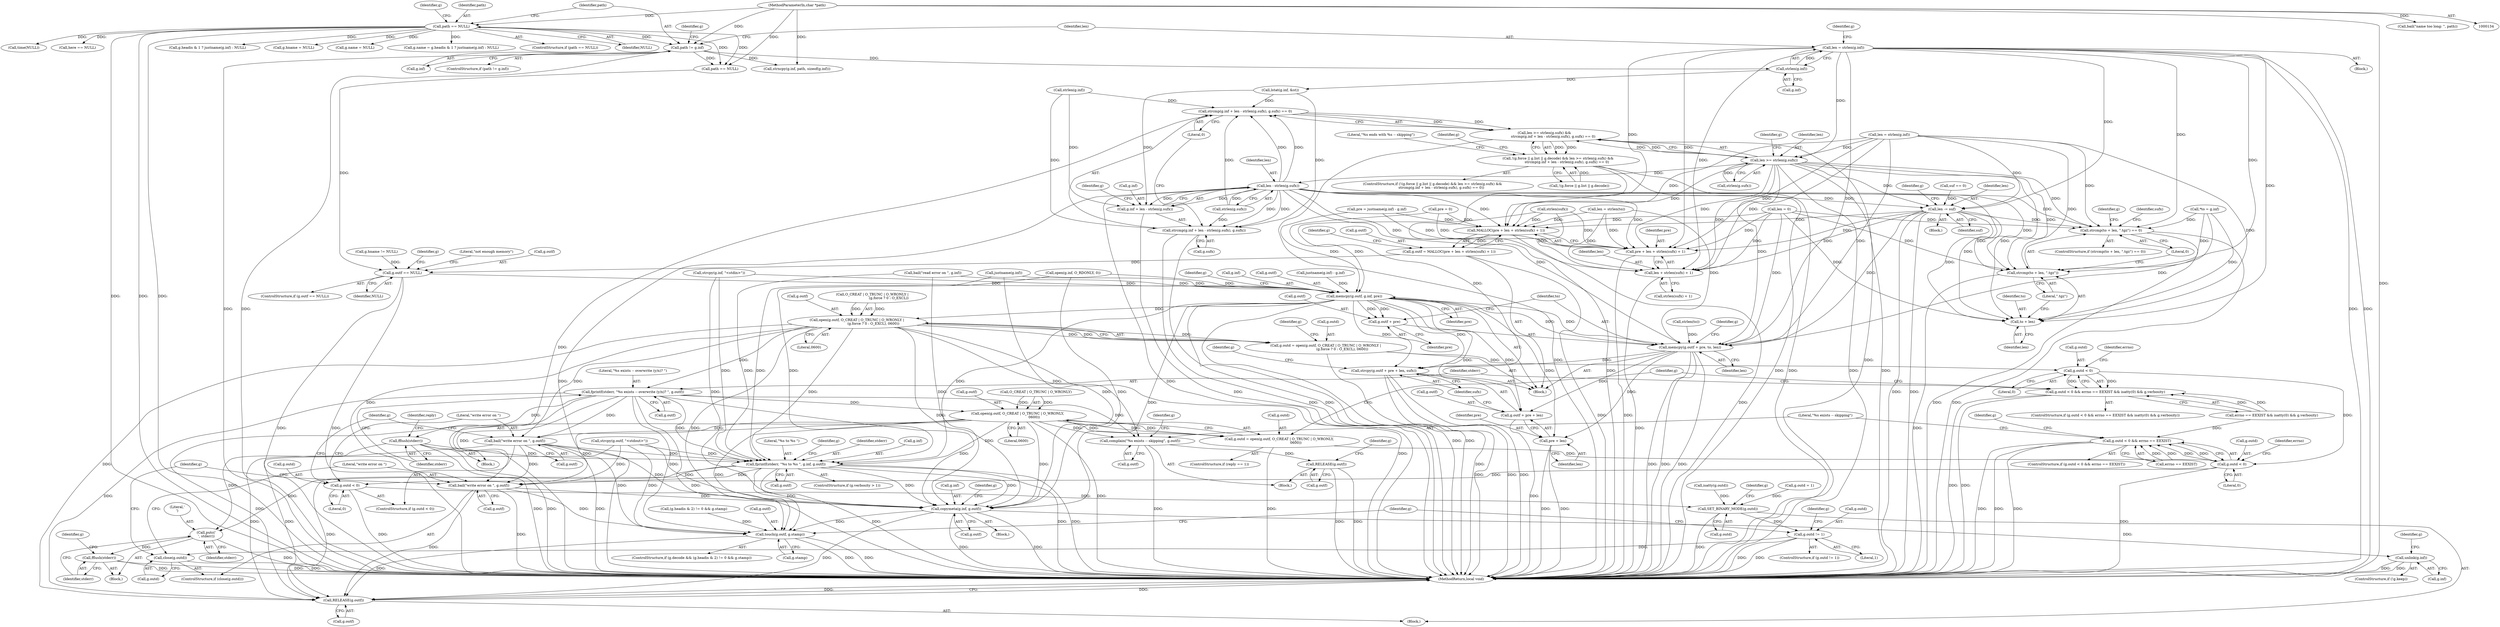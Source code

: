 digraph "0_pigz_fdad1406b3ec809f4954ff7cdf9e99eb18c2458f@API" {
"1000225" [label="(Call,len = strlen(g.inf))"];
"1000227" [label="(Call,strlen(g.inf))"];
"1000196" [label="(Call,path != g.inf)"];
"1000148" [label="(Call,path == NULL)"];
"1000135" [label="(MethodParameterIn,char *path)"];
"1000687" [label="(Call,len >= strlen(g.sufx))"];
"1000686" [label="(Call,len >= strlen(g.sufx) &&\n                strcmp(g.inf + len - strlen(g.sufx), g.sufx) == 0)"];
"1000673" [label="(Call,!(g.force || g.list || g.decode) && len >= strlen(g.sufx) &&\n                strcmp(g.inf + len - strlen(g.sufx), g.sufx) == 0)"];
"1000699" [label="(Call,len - strlen(g.sufx))"];
"1000693" [label="(Call,strcmp(g.inf + len - strlen(g.sufx), g.sufx) == 0)"];
"1000694" [label="(Call,strcmp(g.inf + len - strlen(g.sufx), g.sufx))"];
"1000695" [label="(Call,g.inf + len - strlen(g.sufx))"];
"1000754" [label="(Call,len -= suf)"];
"1001071" [label="(Call,strcmp(to + len, \".tgz\") == 0)"];
"1001072" [label="(Call,strcmp(to + len, \".tgz\"))"];
"1001073" [label="(Call,to + len)"];
"1001091" [label="(Call,MALLOC(pre + len + strlen(sufx) + 1))"];
"1001087" [label="(Call,g.outf = MALLOC(pre + len + strlen(sufx) + 1))"];
"1001101" [label="(Call,g.outf == NULL)"];
"1001109" [label="(Call,memcpy(g.outf, g.inf, pre))"];
"1001117" [label="(Call,memcpy(g.outf + pre, to, len))"];
"1001125" [label="(Call,strcpy(g.outf + pre + len, sufx))"];
"1001126" [label="(Call,g.outf + pre + len)"];
"1001130" [label="(Call,pre + len)"];
"1001118" [label="(Call,g.outf + pre)"];
"1001138" [label="(Call,open(g.outf, O_CREAT | O_TRUNC | O_WRONLY |\n                              (g.force ? 0 : O_EXCL), 0600))"];
"1001134" [label="(Call,g.outd = open(g.outf, O_CREAT | O_TRUNC | O_WRONLY |\n                              (g.force ? 0 : O_EXCL), 0600))"];
"1001157" [label="(Call,g.outd < 0)"];
"1001156" [label="(Call,g.outd < 0 && errno == EEXIST && isatty(0) && g.verbosity)"];
"1001247" [label="(Call,g.outd < 0)"];
"1001246" [label="(Call,g.outd < 0 && errno == EEXIST)"];
"1001281" [label="(Call,g.outd < 0)"];
"1001291" [label="(Call,SET_BINARY_MODE(g.outd))"];
"1001366" [label="(Call,g.outd != 1)"];
"1001373" [label="(Call,close(g.outd))"];
"1001175" [label="(Call,fprintf(stderr, \"%s exists -- overwrite (y/n)? \", g.outf))"];
"1001181" [label="(Call,fflush(stderr))"];
"1001305" [label="(Call,fprintf(stderr, \"%s to %s \", g.inf, g.outf))"];
"1001350" [label="(Call,putc('\n', stderr))"];
"1001353" [label="(Call,fflush(stderr))"];
"1001377" [label="(Call,bail(\"write error on \", g.outf))"];
"1001395" [label="(Call,copymeta(g.inf, g.outf))"];
"1001407" [label="(Call,unlink(g.inf))"];
"1001427" [label="(Call,touch(g.outf, g.stamp))"];
"1001434" [label="(Call,RELEASE(g.outf))"];
"1001235" [label="(Call,open(g.outf, O_CREAT | O_TRUNC | O_WRONLY,\n                              0600))"];
"1001231" [label="(Call,g.outd = open(g.outf, O_CREAT | O_TRUNC | O_WRONLY,\n                              0600))"];
"1001256" [label="(Call,complain(\"%s exists -- skipping\", g.outf))"];
"1001261" [label="(Call,RELEASE(g.outf))"];
"1001286" [label="(Call,bail(\"write error on \", g.outf))"];
"1001092" [label="(Call,pre + len + strlen(sufx) + 1)"];
"1001094" [label="(Call,len + strlen(sufx) + 1)"];
"1000708" [label="(Literal,0)"];
"1001232" [label="(Call,g.outd)"];
"1001261" [label="(Call,RELEASE(g.outf))"];
"1000782" [label="(Call,g.headis & 1 ? justname(g.inf) : NULL)"];
"1000222" [label="(Call,bail(\"name too long: \", path))"];
"1000695" [label="(Call,g.inf + len - strlen(g.sufx))"];
"1001427" [label="(Call,touch(g.outf, g.stamp))"];
"1001116" [label="(Identifier,pre)"];
"1001094" [label="(Call,len + strlen(sufx) + 1)"];
"1001251" [label="(Literal,0)"];
"1000706" [label="(Identifier,g)"];
"1001105" [label="(Identifier,NULL)"];
"1001176" [label="(Identifier,stderr)"];
"1001095" [label="(Identifier,len)"];
"1000672" [label="(ControlStructure,if (!(g.force || g.list || g.decode) && len >= strlen(g.sufx) &&\n                strcmp(g.inf + len - strlen(g.sufx), g.sufx) == 0))"];
"1001354" [label="(Identifier,stderr)"];
"1001349" [label="(Block,)"];
"1000693" [label="(Call,strcmp(g.inf + len - strlen(g.sufx), g.sufx) == 0)"];
"1001283" [label="(Identifier,g)"];
"1001384" [label="(Identifier,g)"];
"1001395" [label="(Call,copymeta(g.inf, g.outf))"];
"1000194" [label="(Block,)"];
"1001286" [label="(Call,bail(\"write error on \", g.outf))"];
"1001293" [label="(Identifier,g)"];
"1000759" [label="(Identifier,g)"];
"1001070" [label="(ControlStructure,if (strcmp(to + len, \".tgz\") == 0))"];
"1001181" [label="(Call,fflush(stderr))"];
"1001365" [label="(ControlStructure,if (g.outd != 1))"];
"1000302" [label="(Call,len = strlen(g.inf))"];
"1001399" [label="(Call,g.outf)"];
"1000701" [label="(Call,strlen(g.sufx))"];
"1001026" [label="(Call,pre = 0)"];
"1001377" [label="(Call,bail(\"write error on \", g.outf))"];
"1000202" [label="(Call,strncpy(g.inf, path, sizeof(g.inf)))"];
"1000985" [label="(Call,strcpy(g.outf, \"<stdout>\"))"];
"1000227" [label="(Call,strlen(g.inf))"];
"1001297" [label="(Identifier,g)"];
"1001125" [label="(Call,strcpy(g.outf + pre + len, sufx))"];
"1001132" [label="(Identifier,len)"];
"1001258" [label="(Call,g.outf)"];
"1001282" [label="(Call,g.outd)"];
"1001256" [label="(Call,complain(\"%s exists -- skipping\", g.outf))"];
"1001434" [label="(Call,RELEASE(g.outf))"];
"1001255" [label="(Block,)"];
"1001014" [label="(Block,)"];
"1001375" [label="(Identifier,g)"];
"1001239" [label="(Call,O_CREAT | O_TRUNC | O_WRONLY)"];
"1001067" [label="(Call,strlen(to))"];
"1000232" [label="(Call,lstat(g.inf, &st))"];
"1001091" [label="(Call,MALLOC(pre + len + strlen(sufx) + 1))"];
"1001159" [label="(Identifier,g)"];
"1001308" [label="(Call,g.inf)"];
"1000697" [label="(Identifier,g)"];
"1001247" [label="(Call,g.outd < 0)"];
"1000674" [label="(Call,!(g.force || g.list || g.decode))"];
"1001414" [label="(Identifier,g)"];
"1000304" [label="(Call,strlen(g.inf))"];
"1001307" [label="(Literal,\"%s to %s \")"];
"1001287" [label="(Literal,\"write error on \")"];
"1001358" [label="(Identifier,g)"];
"1001072" [label="(Call,strcmp(to + len, \".tgz\"))"];
"1001366" [label="(Call,g.outd != 1)"];
"1000811" [label="(Call,g.hname = NULL)"];
"1001043" [label="(Call,g.hname != NULL)"];
"1001428" [label="(Call,g.outf)"];
"1001135" [label="(Call,g.outd)"];
"1000687" [label="(Call,len >= strlen(g.sufx))"];
"1001136" [label="(Identifier,g)"];
"1001126" [label="(Call,g.outf + pre + len)"];
"1000990" [label="(Call,g.outd = 1)"];
"1001089" [label="(Identifier,g)"];
"1001394" [label="(Block,)"];
"1001131" [label="(Identifier,pre)"];
"1001372" [label="(ControlStructure,if (close(g.outd)))"];
"1001049" [label="(Call,pre = justname(g.inf) - g.inf)"];
"1001246" [label="(Call,g.outd < 0 && errno == EEXIST)"];
"1000788" [label="(Call,justname(g.inf))"];
"1000696" [label="(Call,g.inf)"];
"1000960" [label="(Call,path == NULL)"];
"1001263" [label="(Identifier,g)"];
"1000744" [label="(Call,suf == 0)"];
"1000755" [label="(Identifier,len)"];
"1001407" [label="(Call,unlink(g.inf))"];
"1001101" [label="(Call,g.outf == NULL)"];
"1001139" [label="(Call,g.outf)"];
"1001164" [label="(Identifier,errno)"];
"1001438" [label="(MethodReturn,local void)"];
"1001396" [label="(Call,g.inf)"];
"1001120" [label="(Identifier,g)"];
"1001280" [label="(ControlStructure,if (g.outd < 0))"];
"1001379" [label="(Call,g.outf)"];
"1001408" [label="(Call,g.inf)"];
"1000162" [label="(Call,g.name = NULL)"];
"1001117" [label="(Call,memcpy(g.outf + pre, to, len))"];
"1000754" [label="(Call,len -= suf)"];
"1001128" [label="(Identifier,g)"];
"1000135" [label="(MethodParameterIn,char *path)"];
"1001249" [label="(Identifier,g)"];
"1000204" [label="(Identifier,g)"];
"1001373" [label="(Call,close(g.outd))"];
"1001378" [label="(Literal,\"write error on \")"];
"1000778" [label="(Call,g.name = g.headis & 1 ? justname(g.inf) : NULL)"];
"1001130" [label="(Call,pre + len)"];
"1001435" [label="(Call,g.outf)"];
"1001285" [label="(Literal,0)"];
"1000711" [label="(Literal,\"%s ends with %s -- skipping\")"];
"1001316" [label="(Identifier,g)"];
"1001257" [label="(Literal,\"%s exists -- skipping\")"];
"1001177" [label="(Literal,\"%s exists -- overwrite (y/n)? \")"];
"1001370" [label="(Literal,1)"];
"1000673" [label="(Call,!(g.force || g.list || g.decode) && len >= strlen(g.sufx) &&\n                strcmp(g.inf + len - strlen(g.sufx), g.sufx) == 0)"];
"1001306" [label="(Identifier,stderr)"];
"1001431" [label="(Call,g.stamp)"];
"1001262" [label="(Call,g.outf)"];
"1001411" [label="(ControlStructure,if (g.decode && (g.headis & 2) != 0 && g.stamp))"];
"1000147" [label="(ControlStructure,if (path == NULL))"];
"1000149" [label="(Identifier,path)"];
"1001113" [label="(Call,g.inf)"];
"1001291" [label="(Call,SET_BINARY_MODE(g.outd))"];
"1001111" [label="(Identifier,g)"];
"1000190" [label="(Call,len = 0)"];
"1001079" [label="(Identifier,sufx)"];
"1001288" [label="(Call,g.outf)"];
"1001076" [label="(Literal,\".tgz\")"];
"1001075" [label="(Identifier,len)"];
"1001074" [label="(Identifier,to)"];
"1001172" [label="(Block,)"];
"1001162" [label="(Call,errno == EEXIST && isatty(0) && g.verbosity)"];
"1000705" [label="(Call,g.sufx)"];
"1001374" [label="(Call,g.outd)"];
"1001118" [label="(Call,g.outf + pre)"];
"1001155" [label="(ControlStructure,if (g.outd < 0 && errno == EEXIST && isatty(0) && g.verbosity))"];
"1000226" [label="(Identifier,len)"];
"1001367" [label="(Call,g.outd)"];
"1001353" [label="(Call,fflush(stderr))"];
"1000700" [label="(Identifier,len)"];
"1001073" [label="(Call,to + len)"];
"1001127" [label="(Call,g.outf)"];
"1001182" [label="(Identifier,stderr)"];
"1001110" [label="(Call,g.outf)"];
"1001157" [label="(Call,g.outd < 0)"];
"1001416" [label="(Call,(g.headis & 2) != 0 && g.stamp)"];
"1001436" [label="(Identifier,g)"];
"1001245" [label="(ControlStructure,if (g.outd < 0 && errno == EEXIST))"];
"1001006" [label="(Call,isatty(g.outd))"];
"1001252" [label="(Call,errno == EEXIST)"];
"1001402" [label="(ControlStructure,if (!g.keep))"];
"1001097" [label="(Call,strlen(sufx))"];
"1001305" [label="(Call,fprintf(stderr, \"%s to %s \", g.inf, g.outf))"];
"1001016" [label="(Call,*to = g.inf)"];
"1000150" [label="(Identifier,NULL)"];
"1001311" [label="(Call,g.outf)"];
"1000761" [label="(Call,open(g.inf, O_RDONLY, 0))"];
"1001158" [label="(Call,g.outd)"];
"1001051" [label="(Call,justname(g.inf) - g.inf)"];
"1001175" [label="(Call,fprintf(stderr, \"%s exists -- overwrite (y/n)? \", g.outf))"];
"1001184" [label="(Identifier,reply)"];
"1001405" [label="(Identifier,g)"];
"1000197" [label="(Identifier,path)"];
"1001292" [label="(Call,g.outd)"];
"1001248" [label="(Call,g.outd)"];
"1001107" [label="(Literal,\"not enough memory\")"];
"1001133" [label="(Identifier,sufx)"];
"1000234" [label="(Identifier,g)"];
"1001299" [label="(ControlStructure,if (g.verbosity > 1))"];
"1001122" [label="(Identifier,pre)"];
"1001123" [label="(Identifier,to)"];
"1001119" [label="(Call,g.outf)"];
"1000136" [label="(Block,)"];
"1001267" [label="(Identifier,g)"];
"1001071" [label="(Call,strcmp(to + len, \".tgz\") == 0)"];
"1001161" [label="(Literal,0)"];
"1001154" [label="(Literal,0600)"];
"1000688" [label="(Identifier,len)"];
"1000148" [label="(Call,path == NULL)"];
"1001281" [label="(Call,g.outd < 0)"];
"1001236" [label="(Call,g.outf)"];
"1001065" [label="(Call,len = strlen(to))"];
"1001351" [label="(Literal,'\n')"];
"1001088" [label="(Call,g.outf)"];
"1001235" [label="(Call,open(g.outf, O_CREAT | O_TRUNC | O_WRONLY,\n                              0600))"];
"1000184" [label="(Call,time(NULL))"];
"1001244" [label="(Literal,0600)"];
"1001124" [label="(Identifier,len)"];
"1001087" [label="(Call,g.outf = MALLOC(pre + len + strlen(sufx) + 1))"];
"1001134" [label="(Call,g.outd = open(g.outf, O_CREAT | O_TRUNC | O_WRONLY |\n                              (g.force ? 0 : O_EXCL), 0600))"];
"1000694" [label="(Call,strcmp(g.inf + len - strlen(g.sufx), g.sufx))"];
"1001103" [label="(Identifier,g)"];
"1001077" [label="(Literal,0)"];
"1001156" [label="(Call,g.outd < 0 && errno == EEXIST && isatty(0) && g.verbosity)"];
"1001178" [label="(Call,g.outf)"];
"1001350" [label="(Call,putc('\n', stderr))"];
"1000228" [label="(Call,g.inf)"];
"1001142" [label="(Call,O_CREAT | O_TRUNC | O_WRONLY |\n                              (g.force ? 0 : O_EXCL))"];
"1000196" [label="(Call,path != g.inf)"];
"1000152" [label="(Call,strcpy(g.inf, \"<stdin>\"))"];
"1001352" [label="(Identifier,stderr)"];
"1000225" [label="(Call,len = strlen(g.inf))"];
"1000686" [label="(Call,len >= strlen(g.sufx) &&\n                strcmp(g.inf + len - strlen(g.sufx), g.sufx) == 0)"];
"1000773" [label="(Call,bail(\"read error on \", g.inf))"];
"1001093" [label="(Identifier,pre)"];
"1000409" [label="(Call,here == NULL)"];
"1001102" [label="(Call,g.outf)"];
"1000195" [label="(ControlStructure,if (path != g.inf))"];
"1001100" [label="(ControlStructure,if (g.outf == NULL))"];
"1001096" [label="(Call,strlen(sufx) + 1)"];
"1001231" [label="(Call,g.outd = open(g.outf, O_CREAT | O_TRUNC | O_WRONLY,\n                              0600))"];
"1000756" [label="(Identifier,suf)"];
"1001253" [label="(Identifier,errno)"];
"1000735" [label="(Block,)"];
"1000689" [label="(Call,strlen(g.sufx))"];
"1000723" [label="(Identifier,g)"];
"1000699" [label="(Call,len - strlen(g.sufx))"];
"1000198" [label="(Call,g.inf)"];
"1001109" [label="(Call,memcpy(g.outf, g.inf, pre))"];
"1001138" [label="(Call,open(g.outf, O_CREAT | O_TRUNC | O_WRONLY |\n                              (g.force ? 0 : O_EXCL), 0600))"];
"1001227" [label="(ControlStructure,if (reply == 1))"];
"1001092" [label="(Call,pre + len + strlen(sufx) + 1)"];
"1000154" [label="(Identifier,g)"];
"1000225" -> "1000194"  [label="AST: "];
"1000225" -> "1000227"  [label="CFG: "];
"1000226" -> "1000225"  [label="AST: "];
"1000227" -> "1000225"  [label="AST: "];
"1000234" -> "1000225"  [label="CFG: "];
"1000225" -> "1001438"  [label="DDG: "];
"1000225" -> "1001438"  [label="DDG: "];
"1000227" -> "1000225"  [label="DDG: "];
"1000225" -> "1000687"  [label="DDG: "];
"1000225" -> "1000754"  [label="DDG: "];
"1000225" -> "1001071"  [label="DDG: "];
"1000225" -> "1001072"  [label="DDG: "];
"1000225" -> "1001073"  [label="DDG: "];
"1000225" -> "1001091"  [label="DDG: "];
"1000225" -> "1001092"  [label="DDG: "];
"1000225" -> "1001094"  [label="DDG: "];
"1000225" -> "1001117"  [label="DDG: "];
"1000227" -> "1000228"  [label="CFG: "];
"1000228" -> "1000227"  [label="AST: "];
"1000196" -> "1000227"  [label="DDG: "];
"1000227" -> "1000232"  [label="DDG: "];
"1000196" -> "1000195"  [label="AST: "];
"1000196" -> "1000198"  [label="CFG: "];
"1000197" -> "1000196"  [label="AST: "];
"1000198" -> "1000196"  [label="AST: "];
"1000204" -> "1000196"  [label="CFG: "];
"1000226" -> "1000196"  [label="CFG: "];
"1000196" -> "1001438"  [label="DDG: "];
"1000196" -> "1001438"  [label="DDG: "];
"1000148" -> "1000196"  [label="DDG: "];
"1000135" -> "1000196"  [label="DDG: "];
"1000196" -> "1000202"  [label="DDG: "];
"1000196" -> "1000960"  [label="DDG: "];
"1000148" -> "1000147"  [label="AST: "];
"1000148" -> "1000150"  [label="CFG: "];
"1000149" -> "1000148"  [label="AST: "];
"1000150" -> "1000148"  [label="AST: "];
"1000154" -> "1000148"  [label="CFG: "];
"1000197" -> "1000148"  [label="CFG: "];
"1000148" -> "1001438"  [label="DDG: "];
"1000148" -> "1001438"  [label="DDG: "];
"1000148" -> "1001438"  [label="DDG: "];
"1000135" -> "1000148"  [label="DDG: "];
"1000148" -> "1000162"  [label="DDG: "];
"1000148" -> "1000184"  [label="DDG: "];
"1000148" -> "1000409"  [label="DDG: "];
"1000148" -> "1000778"  [label="DDG: "];
"1000148" -> "1000782"  [label="DDG: "];
"1000148" -> "1000811"  [label="DDG: "];
"1000148" -> "1000960"  [label="DDG: "];
"1000148" -> "1000960"  [label="DDG: "];
"1000135" -> "1000134"  [label="AST: "];
"1000135" -> "1001438"  [label="DDG: "];
"1000135" -> "1000202"  [label="DDG: "];
"1000135" -> "1000222"  [label="DDG: "];
"1000135" -> "1000960"  [label="DDG: "];
"1000687" -> "1000686"  [label="AST: "];
"1000687" -> "1000689"  [label="CFG: "];
"1000688" -> "1000687"  [label="AST: "];
"1000689" -> "1000687"  [label="AST: "];
"1000697" -> "1000687"  [label="CFG: "];
"1000686" -> "1000687"  [label="CFG: "];
"1000687" -> "1001438"  [label="DDG: "];
"1000687" -> "1001438"  [label="DDG: "];
"1000687" -> "1000686"  [label="DDG: "];
"1000687" -> "1000686"  [label="DDG: "];
"1000302" -> "1000687"  [label="DDG: "];
"1000689" -> "1000687"  [label="DDG: "];
"1000687" -> "1000699"  [label="DDG: "];
"1000687" -> "1000754"  [label="DDG: "];
"1000687" -> "1001071"  [label="DDG: "];
"1000687" -> "1001072"  [label="DDG: "];
"1000687" -> "1001073"  [label="DDG: "];
"1000687" -> "1001091"  [label="DDG: "];
"1000687" -> "1001092"  [label="DDG: "];
"1000687" -> "1001094"  [label="DDG: "];
"1000687" -> "1001117"  [label="DDG: "];
"1000686" -> "1000673"  [label="AST: "];
"1000686" -> "1000693"  [label="CFG: "];
"1000693" -> "1000686"  [label="AST: "];
"1000673" -> "1000686"  [label="CFG: "];
"1000686" -> "1001438"  [label="DDG: "];
"1000686" -> "1001438"  [label="DDG: "];
"1000686" -> "1000673"  [label="DDG: "];
"1000686" -> "1000673"  [label="DDG: "];
"1000693" -> "1000686"  [label="DDG: "];
"1000693" -> "1000686"  [label="DDG: "];
"1000673" -> "1000672"  [label="AST: "];
"1000673" -> "1000674"  [label="CFG: "];
"1000674" -> "1000673"  [label="AST: "];
"1000711" -> "1000673"  [label="CFG: "];
"1000723" -> "1000673"  [label="CFG: "];
"1000673" -> "1001438"  [label="DDG: "];
"1000673" -> "1001438"  [label="DDG: "];
"1000673" -> "1001438"  [label="DDG: "];
"1000674" -> "1000673"  [label="DDG: "];
"1000699" -> "1000695"  [label="AST: "];
"1000699" -> "1000701"  [label="CFG: "];
"1000700" -> "1000699"  [label="AST: "];
"1000701" -> "1000699"  [label="AST: "];
"1000695" -> "1000699"  [label="CFG: "];
"1000699" -> "1001438"  [label="DDG: "];
"1000699" -> "1001438"  [label="DDG: "];
"1000699" -> "1000693"  [label="DDG: "];
"1000699" -> "1000693"  [label="DDG: "];
"1000699" -> "1000694"  [label="DDG: "];
"1000699" -> "1000694"  [label="DDG: "];
"1000699" -> "1000695"  [label="DDG: "];
"1000699" -> "1000695"  [label="DDG: "];
"1000701" -> "1000699"  [label="DDG: "];
"1000699" -> "1000754"  [label="DDG: "];
"1000699" -> "1001071"  [label="DDG: "];
"1000699" -> "1001072"  [label="DDG: "];
"1000699" -> "1001073"  [label="DDG: "];
"1000699" -> "1001091"  [label="DDG: "];
"1000699" -> "1001092"  [label="DDG: "];
"1000699" -> "1001094"  [label="DDG: "];
"1000699" -> "1001117"  [label="DDG: "];
"1000693" -> "1000708"  [label="CFG: "];
"1000694" -> "1000693"  [label="AST: "];
"1000708" -> "1000693"  [label="AST: "];
"1000693" -> "1001438"  [label="DDG: "];
"1000232" -> "1000693"  [label="DDG: "];
"1000304" -> "1000693"  [label="DDG: "];
"1000701" -> "1000693"  [label="DDG: "];
"1000694" -> "1000705"  [label="CFG: "];
"1000695" -> "1000694"  [label="AST: "];
"1000705" -> "1000694"  [label="AST: "];
"1000708" -> "1000694"  [label="CFG: "];
"1000694" -> "1001438"  [label="DDG: "];
"1000694" -> "1001438"  [label="DDG: "];
"1000232" -> "1000694"  [label="DDG: "];
"1000304" -> "1000694"  [label="DDG: "];
"1000701" -> "1000694"  [label="DDG: "];
"1000696" -> "1000695"  [label="AST: "];
"1000706" -> "1000695"  [label="CFG: "];
"1000695" -> "1001438"  [label="DDG: "];
"1000232" -> "1000695"  [label="DDG: "];
"1000304" -> "1000695"  [label="DDG: "];
"1000754" -> "1000735"  [label="AST: "];
"1000754" -> "1000756"  [label="CFG: "];
"1000755" -> "1000754"  [label="AST: "];
"1000756" -> "1000754"  [label="AST: "];
"1000759" -> "1000754"  [label="CFG: "];
"1000754" -> "1001438"  [label="DDG: "];
"1000754" -> "1001438"  [label="DDG: "];
"1000744" -> "1000754"  [label="DDG: "];
"1000302" -> "1000754"  [label="DDG: "];
"1000754" -> "1001071"  [label="DDG: "];
"1000754" -> "1001072"  [label="DDG: "];
"1000754" -> "1001073"  [label="DDG: "];
"1000754" -> "1001091"  [label="DDG: "];
"1000754" -> "1001092"  [label="DDG: "];
"1000754" -> "1001094"  [label="DDG: "];
"1000754" -> "1001117"  [label="DDG: "];
"1001071" -> "1001070"  [label="AST: "];
"1001071" -> "1001077"  [label="CFG: "];
"1001072" -> "1001071"  [label="AST: "];
"1001077" -> "1001071"  [label="AST: "];
"1001079" -> "1001071"  [label="CFG: "];
"1001089" -> "1001071"  [label="CFG: "];
"1001071" -> "1001438"  [label="DDG: "];
"1001071" -> "1001438"  [label="DDG: "];
"1001016" -> "1001071"  [label="DDG: "];
"1000302" -> "1001071"  [label="DDG: "];
"1000190" -> "1001071"  [label="DDG: "];
"1001072" -> "1001076"  [label="CFG: "];
"1001073" -> "1001072"  [label="AST: "];
"1001076" -> "1001072"  [label="AST: "];
"1001077" -> "1001072"  [label="CFG: "];
"1001072" -> "1001438"  [label="DDG: "];
"1001016" -> "1001072"  [label="DDG: "];
"1000302" -> "1001072"  [label="DDG: "];
"1000190" -> "1001072"  [label="DDG: "];
"1001073" -> "1001075"  [label="CFG: "];
"1001074" -> "1001073"  [label="AST: "];
"1001075" -> "1001073"  [label="AST: "];
"1001076" -> "1001073"  [label="CFG: "];
"1001016" -> "1001073"  [label="DDG: "];
"1000302" -> "1001073"  [label="DDG: "];
"1000190" -> "1001073"  [label="DDG: "];
"1001091" -> "1001087"  [label="AST: "];
"1001091" -> "1001092"  [label="CFG: "];
"1001092" -> "1001091"  [label="AST: "];
"1001087" -> "1001091"  [label="CFG: "];
"1001091" -> "1001438"  [label="DDG: "];
"1001091" -> "1001087"  [label="DDG: "];
"1001026" -> "1001091"  [label="DDG: "];
"1001049" -> "1001091"  [label="DDG: "];
"1001065" -> "1001091"  [label="DDG: "];
"1000302" -> "1001091"  [label="DDG: "];
"1000190" -> "1001091"  [label="DDG: "];
"1001097" -> "1001091"  [label="DDG: "];
"1001087" -> "1001014"  [label="AST: "];
"1001088" -> "1001087"  [label="AST: "];
"1001103" -> "1001087"  [label="CFG: "];
"1001087" -> "1001438"  [label="DDG: "];
"1001087" -> "1001101"  [label="DDG: "];
"1001101" -> "1001100"  [label="AST: "];
"1001101" -> "1001105"  [label="CFG: "];
"1001102" -> "1001101"  [label="AST: "];
"1001105" -> "1001101"  [label="AST: "];
"1001107" -> "1001101"  [label="CFG: "];
"1001111" -> "1001101"  [label="CFG: "];
"1001101" -> "1001438"  [label="DDG: "];
"1001101" -> "1001438"  [label="DDG: "];
"1001043" -> "1001101"  [label="DDG: "];
"1000960" -> "1001101"  [label="DDG: "];
"1001101" -> "1001109"  [label="DDG: "];
"1001109" -> "1001014"  [label="AST: "];
"1001109" -> "1001116"  [label="CFG: "];
"1001110" -> "1001109"  [label="AST: "];
"1001113" -> "1001109"  [label="AST: "];
"1001116" -> "1001109"  [label="AST: "];
"1001120" -> "1001109"  [label="CFG: "];
"1001109" -> "1001438"  [label="DDG: "];
"1001109" -> "1001438"  [label="DDG: "];
"1001051" -> "1001109"  [label="DDG: "];
"1000788" -> "1001109"  [label="DDG: "];
"1000761" -> "1001109"  [label="DDG: "];
"1000152" -> "1001109"  [label="DDG: "];
"1000773" -> "1001109"  [label="DDG: "];
"1001026" -> "1001109"  [label="DDG: "];
"1001049" -> "1001109"  [label="DDG: "];
"1001109" -> "1001117"  [label="DDG: "];
"1001109" -> "1001117"  [label="DDG: "];
"1001109" -> "1001118"  [label="DDG: "];
"1001109" -> "1001118"  [label="DDG: "];
"1001109" -> "1001125"  [label="DDG: "];
"1001109" -> "1001125"  [label="DDG: "];
"1001109" -> "1001126"  [label="DDG: "];
"1001109" -> "1001126"  [label="DDG: "];
"1001109" -> "1001130"  [label="DDG: "];
"1001109" -> "1001138"  [label="DDG: "];
"1001109" -> "1001305"  [label="DDG: "];
"1001109" -> "1001395"  [label="DDG: "];
"1001117" -> "1001014"  [label="AST: "];
"1001117" -> "1001124"  [label="CFG: "];
"1001118" -> "1001117"  [label="AST: "];
"1001123" -> "1001117"  [label="AST: "];
"1001124" -> "1001117"  [label="AST: "];
"1001128" -> "1001117"  [label="CFG: "];
"1001117" -> "1001438"  [label="DDG: "];
"1001117" -> "1001438"  [label="DDG: "];
"1001117" -> "1001438"  [label="DDG: "];
"1001067" -> "1001117"  [label="DDG: "];
"1001016" -> "1001117"  [label="DDG: "];
"1001065" -> "1001117"  [label="DDG: "];
"1000302" -> "1001117"  [label="DDG: "];
"1000190" -> "1001117"  [label="DDG: "];
"1001117" -> "1001125"  [label="DDG: "];
"1001117" -> "1001126"  [label="DDG: "];
"1001117" -> "1001130"  [label="DDG: "];
"1001125" -> "1001014"  [label="AST: "];
"1001125" -> "1001133"  [label="CFG: "];
"1001126" -> "1001125"  [label="AST: "];
"1001133" -> "1001125"  [label="AST: "];
"1001136" -> "1001125"  [label="CFG: "];
"1001125" -> "1001438"  [label="DDG: "];
"1001125" -> "1001438"  [label="DDG: "];
"1001125" -> "1001438"  [label="DDG: "];
"1001097" -> "1001125"  [label="DDG: "];
"1001126" -> "1001130"  [label="CFG: "];
"1001127" -> "1001126"  [label="AST: "];
"1001130" -> "1001126"  [label="AST: "];
"1001133" -> "1001126"  [label="CFG: "];
"1001126" -> "1001438"  [label="DDG: "];
"1001130" -> "1001132"  [label="CFG: "];
"1001131" -> "1001130"  [label="AST: "];
"1001132" -> "1001130"  [label="AST: "];
"1001130" -> "1001438"  [label="DDG: "];
"1001130" -> "1001438"  [label="DDG: "];
"1001118" -> "1001122"  [label="CFG: "];
"1001119" -> "1001118"  [label="AST: "];
"1001122" -> "1001118"  [label="AST: "];
"1001123" -> "1001118"  [label="CFG: "];
"1001138" -> "1001134"  [label="AST: "];
"1001138" -> "1001154"  [label="CFG: "];
"1001139" -> "1001138"  [label="AST: "];
"1001142" -> "1001138"  [label="AST: "];
"1001154" -> "1001138"  [label="AST: "];
"1001134" -> "1001138"  [label="CFG: "];
"1001138" -> "1001438"  [label="DDG: "];
"1001138" -> "1001134"  [label="DDG: "];
"1001138" -> "1001134"  [label="DDG: "];
"1001138" -> "1001134"  [label="DDG: "];
"1001142" -> "1001138"  [label="DDG: "];
"1001142" -> "1001138"  [label="DDG: "];
"1001138" -> "1001175"  [label="DDG: "];
"1001138" -> "1001256"  [label="DDG: "];
"1001138" -> "1001286"  [label="DDG: "];
"1001138" -> "1001305"  [label="DDG: "];
"1001138" -> "1001377"  [label="DDG: "];
"1001138" -> "1001395"  [label="DDG: "];
"1001138" -> "1001427"  [label="DDG: "];
"1001138" -> "1001434"  [label="DDG: "];
"1001134" -> "1001014"  [label="AST: "];
"1001135" -> "1001134"  [label="AST: "];
"1001159" -> "1001134"  [label="CFG: "];
"1001134" -> "1001438"  [label="DDG: "];
"1001134" -> "1001157"  [label="DDG: "];
"1001157" -> "1001156"  [label="AST: "];
"1001157" -> "1001161"  [label="CFG: "];
"1001158" -> "1001157"  [label="AST: "];
"1001161" -> "1001157"  [label="AST: "];
"1001164" -> "1001157"  [label="CFG: "];
"1001156" -> "1001157"  [label="CFG: "];
"1001157" -> "1001156"  [label="DDG: "];
"1001157" -> "1001156"  [label="DDG: "];
"1001157" -> "1001247"  [label="DDG: "];
"1001156" -> "1001155"  [label="AST: "];
"1001156" -> "1001162"  [label="CFG: "];
"1001162" -> "1001156"  [label="AST: "];
"1001176" -> "1001156"  [label="CFG: "];
"1001249" -> "1001156"  [label="CFG: "];
"1001156" -> "1001438"  [label="DDG: "];
"1001156" -> "1001438"  [label="DDG: "];
"1001162" -> "1001156"  [label="DDG: "];
"1001162" -> "1001156"  [label="DDG: "];
"1001247" -> "1001246"  [label="AST: "];
"1001247" -> "1001251"  [label="CFG: "];
"1001248" -> "1001247"  [label="AST: "];
"1001251" -> "1001247"  [label="AST: "];
"1001253" -> "1001247"  [label="CFG: "];
"1001246" -> "1001247"  [label="CFG: "];
"1001247" -> "1001438"  [label="DDG: "];
"1001247" -> "1001246"  [label="DDG: "];
"1001247" -> "1001246"  [label="DDG: "];
"1001231" -> "1001247"  [label="DDG: "];
"1001247" -> "1001281"  [label="DDG: "];
"1001246" -> "1001245"  [label="AST: "];
"1001246" -> "1001252"  [label="CFG: "];
"1001252" -> "1001246"  [label="AST: "];
"1001257" -> "1001246"  [label="CFG: "];
"1001283" -> "1001246"  [label="CFG: "];
"1001246" -> "1001438"  [label="DDG: "];
"1001246" -> "1001438"  [label="DDG: "];
"1001246" -> "1001438"  [label="DDG: "];
"1001252" -> "1001246"  [label="DDG: "];
"1001252" -> "1001246"  [label="DDG: "];
"1001162" -> "1001246"  [label="DDG: "];
"1001281" -> "1001280"  [label="AST: "];
"1001281" -> "1001285"  [label="CFG: "];
"1001282" -> "1001281"  [label="AST: "];
"1001285" -> "1001281"  [label="AST: "];
"1001287" -> "1001281"  [label="CFG: "];
"1001293" -> "1001281"  [label="CFG: "];
"1001281" -> "1001438"  [label="DDG: "];
"1001281" -> "1001291"  [label="DDG: "];
"1001291" -> "1000136"  [label="AST: "];
"1001291" -> "1001292"  [label="CFG: "];
"1001292" -> "1001291"  [label="AST: "];
"1001297" -> "1001291"  [label="CFG: "];
"1001291" -> "1001438"  [label="DDG: "];
"1001006" -> "1001291"  [label="DDG: "];
"1000990" -> "1001291"  [label="DDG: "];
"1001291" -> "1001366"  [label="DDG: "];
"1001366" -> "1001365"  [label="AST: "];
"1001366" -> "1001370"  [label="CFG: "];
"1001367" -> "1001366"  [label="AST: "];
"1001370" -> "1001366"  [label="AST: "];
"1001375" -> "1001366"  [label="CFG: "];
"1001436" -> "1001366"  [label="CFG: "];
"1001366" -> "1001438"  [label="DDG: "];
"1001366" -> "1001438"  [label="DDG: "];
"1001366" -> "1001373"  [label="DDG: "];
"1001373" -> "1001372"  [label="AST: "];
"1001373" -> "1001374"  [label="CFG: "];
"1001374" -> "1001373"  [label="AST: "];
"1001378" -> "1001373"  [label="CFG: "];
"1001384" -> "1001373"  [label="CFG: "];
"1001373" -> "1001438"  [label="DDG: "];
"1001175" -> "1001172"  [label="AST: "];
"1001175" -> "1001178"  [label="CFG: "];
"1001176" -> "1001175"  [label="AST: "];
"1001177" -> "1001175"  [label="AST: "];
"1001178" -> "1001175"  [label="AST: "];
"1001182" -> "1001175"  [label="CFG: "];
"1001175" -> "1001438"  [label="DDG: "];
"1001175" -> "1001181"  [label="DDG: "];
"1001175" -> "1001235"  [label="DDG: "];
"1001175" -> "1001256"  [label="DDG: "];
"1001175" -> "1001286"  [label="DDG: "];
"1001175" -> "1001305"  [label="DDG: "];
"1001175" -> "1001377"  [label="DDG: "];
"1001175" -> "1001395"  [label="DDG: "];
"1001175" -> "1001427"  [label="DDG: "];
"1001175" -> "1001434"  [label="DDG: "];
"1001181" -> "1001172"  [label="AST: "];
"1001181" -> "1001182"  [label="CFG: "];
"1001182" -> "1001181"  [label="AST: "];
"1001184" -> "1001181"  [label="CFG: "];
"1001181" -> "1001438"  [label="DDG: "];
"1001181" -> "1001438"  [label="DDG: "];
"1001181" -> "1001305"  [label="DDG: "];
"1001181" -> "1001350"  [label="DDG: "];
"1001305" -> "1001299"  [label="AST: "];
"1001305" -> "1001311"  [label="CFG: "];
"1001306" -> "1001305"  [label="AST: "];
"1001307" -> "1001305"  [label="AST: "];
"1001308" -> "1001305"  [label="AST: "];
"1001311" -> "1001305"  [label="AST: "];
"1001316" -> "1001305"  [label="CFG: "];
"1001305" -> "1001438"  [label="DDG: "];
"1001305" -> "1001438"  [label="DDG: "];
"1001305" -> "1001438"  [label="DDG: "];
"1000788" -> "1001305"  [label="DDG: "];
"1000761" -> "1001305"  [label="DDG: "];
"1000152" -> "1001305"  [label="DDG: "];
"1000773" -> "1001305"  [label="DDG: "];
"1001286" -> "1001305"  [label="DDG: "];
"1000985" -> "1001305"  [label="DDG: "];
"1001235" -> "1001305"  [label="DDG: "];
"1001305" -> "1001350"  [label="DDG: "];
"1001305" -> "1001377"  [label="DDG: "];
"1001305" -> "1001395"  [label="DDG: "];
"1001305" -> "1001395"  [label="DDG: "];
"1001305" -> "1001427"  [label="DDG: "];
"1001305" -> "1001434"  [label="DDG: "];
"1001350" -> "1001349"  [label="AST: "];
"1001350" -> "1001352"  [label="CFG: "];
"1001351" -> "1001350"  [label="AST: "];
"1001352" -> "1001350"  [label="AST: "];
"1001354" -> "1001350"  [label="CFG: "];
"1001350" -> "1001438"  [label="DDG: "];
"1001350" -> "1001353"  [label="DDG: "];
"1001353" -> "1001349"  [label="AST: "];
"1001353" -> "1001354"  [label="CFG: "];
"1001354" -> "1001353"  [label="AST: "];
"1001358" -> "1001353"  [label="CFG: "];
"1001353" -> "1001438"  [label="DDG: "];
"1001353" -> "1001438"  [label="DDG: "];
"1001377" -> "1001372"  [label="AST: "];
"1001377" -> "1001379"  [label="CFG: "];
"1001378" -> "1001377"  [label="AST: "];
"1001379" -> "1001377"  [label="AST: "];
"1001384" -> "1001377"  [label="CFG: "];
"1001377" -> "1001438"  [label="DDG: "];
"1001286" -> "1001377"  [label="DDG: "];
"1000985" -> "1001377"  [label="DDG: "];
"1001235" -> "1001377"  [label="DDG: "];
"1001377" -> "1001395"  [label="DDG: "];
"1001377" -> "1001427"  [label="DDG: "];
"1001377" -> "1001434"  [label="DDG: "];
"1001395" -> "1001394"  [label="AST: "];
"1001395" -> "1001399"  [label="CFG: "];
"1001396" -> "1001395"  [label="AST: "];
"1001399" -> "1001395"  [label="AST: "];
"1001405" -> "1001395"  [label="CFG: "];
"1001395" -> "1001438"  [label="DDG: "];
"1001395" -> "1001438"  [label="DDG: "];
"1000788" -> "1001395"  [label="DDG: "];
"1000761" -> "1001395"  [label="DDG: "];
"1000152" -> "1001395"  [label="DDG: "];
"1000773" -> "1001395"  [label="DDG: "];
"1001286" -> "1001395"  [label="DDG: "];
"1000985" -> "1001395"  [label="DDG: "];
"1001235" -> "1001395"  [label="DDG: "];
"1001395" -> "1001407"  [label="DDG: "];
"1001395" -> "1001427"  [label="DDG: "];
"1001395" -> "1001434"  [label="DDG: "];
"1001407" -> "1001402"  [label="AST: "];
"1001407" -> "1001408"  [label="CFG: "];
"1001408" -> "1001407"  [label="AST: "];
"1001414" -> "1001407"  [label="CFG: "];
"1001407" -> "1001438"  [label="DDG: "];
"1001407" -> "1001438"  [label="DDG: "];
"1001427" -> "1001411"  [label="AST: "];
"1001427" -> "1001431"  [label="CFG: "];
"1001428" -> "1001427"  [label="AST: "];
"1001431" -> "1001427"  [label="AST: "];
"1001436" -> "1001427"  [label="CFG: "];
"1001427" -> "1001438"  [label="DDG: "];
"1001427" -> "1001438"  [label="DDG: "];
"1001286" -> "1001427"  [label="DDG: "];
"1000985" -> "1001427"  [label="DDG: "];
"1001235" -> "1001427"  [label="DDG: "];
"1001416" -> "1001427"  [label="DDG: "];
"1001427" -> "1001434"  [label="DDG: "];
"1001434" -> "1000136"  [label="AST: "];
"1001434" -> "1001435"  [label="CFG: "];
"1001435" -> "1001434"  [label="AST: "];
"1001438" -> "1001434"  [label="CFG: "];
"1001434" -> "1001438"  [label="DDG: "];
"1001434" -> "1001438"  [label="DDG: "];
"1001286" -> "1001434"  [label="DDG: "];
"1000985" -> "1001434"  [label="DDG: "];
"1001235" -> "1001434"  [label="DDG: "];
"1001235" -> "1001231"  [label="AST: "];
"1001235" -> "1001244"  [label="CFG: "];
"1001236" -> "1001235"  [label="AST: "];
"1001239" -> "1001235"  [label="AST: "];
"1001244" -> "1001235"  [label="AST: "];
"1001231" -> "1001235"  [label="CFG: "];
"1001235" -> "1001438"  [label="DDG: "];
"1001235" -> "1001231"  [label="DDG: "];
"1001235" -> "1001231"  [label="DDG: "];
"1001235" -> "1001231"  [label="DDG: "];
"1001239" -> "1001235"  [label="DDG: "];
"1001239" -> "1001235"  [label="DDG: "];
"1001235" -> "1001256"  [label="DDG: "];
"1001235" -> "1001286"  [label="DDG: "];
"1001231" -> "1001227"  [label="AST: "];
"1001232" -> "1001231"  [label="AST: "];
"1001249" -> "1001231"  [label="CFG: "];
"1001231" -> "1001438"  [label="DDG: "];
"1001256" -> "1001255"  [label="AST: "];
"1001256" -> "1001258"  [label="CFG: "];
"1001257" -> "1001256"  [label="AST: "];
"1001258" -> "1001256"  [label="AST: "];
"1001263" -> "1001256"  [label="CFG: "];
"1001256" -> "1001438"  [label="DDG: "];
"1001256" -> "1001261"  [label="DDG: "];
"1001261" -> "1001255"  [label="AST: "];
"1001261" -> "1001262"  [label="CFG: "];
"1001262" -> "1001261"  [label="AST: "];
"1001267" -> "1001261"  [label="CFG: "];
"1001261" -> "1001438"  [label="DDG: "];
"1001261" -> "1001438"  [label="DDG: "];
"1001286" -> "1001280"  [label="AST: "];
"1001286" -> "1001288"  [label="CFG: "];
"1001287" -> "1001286"  [label="AST: "];
"1001288" -> "1001286"  [label="AST: "];
"1001293" -> "1001286"  [label="CFG: "];
"1001286" -> "1001438"  [label="DDG: "];
"1001092" -> "1001094"  [label="CFG: "];
"1001093" -> "1001092"  [label="AST: "];
"1001094" -> "1001092"  [label="AST: "];
"1001092" -> "1001438"  [label="DDG: "];
"1001026" -> "1001092"  [label="DDG: "];
"1001049" -> "1001092"  [label="DDG: "];
"1001065" -> "1001092"  [label="DDG: "];
"1000302" -> "1001092"  [label="DDG: "];
"1000190" -> "1001092"  [label="DDG: "];
"1001097" -> "1001092"  [label="DDG: "];
"1001094" -> "1001096"  [label="CFG: "];
"1001095" -> "1001094"  [label="AST: "];
"1001096" -> "1001094"  [label="AST: "];
"1001094" -> "1001438"  [label="DDG: "];
"1001065" -> "1001094"  [label="DDG: "];
"1000302" -> "1001094"  [label="DDG: "];
"1000190" -> "1001094"  [label="DDG: "];
"1001097" -> "1001094"  [label="DDG: "];
}
